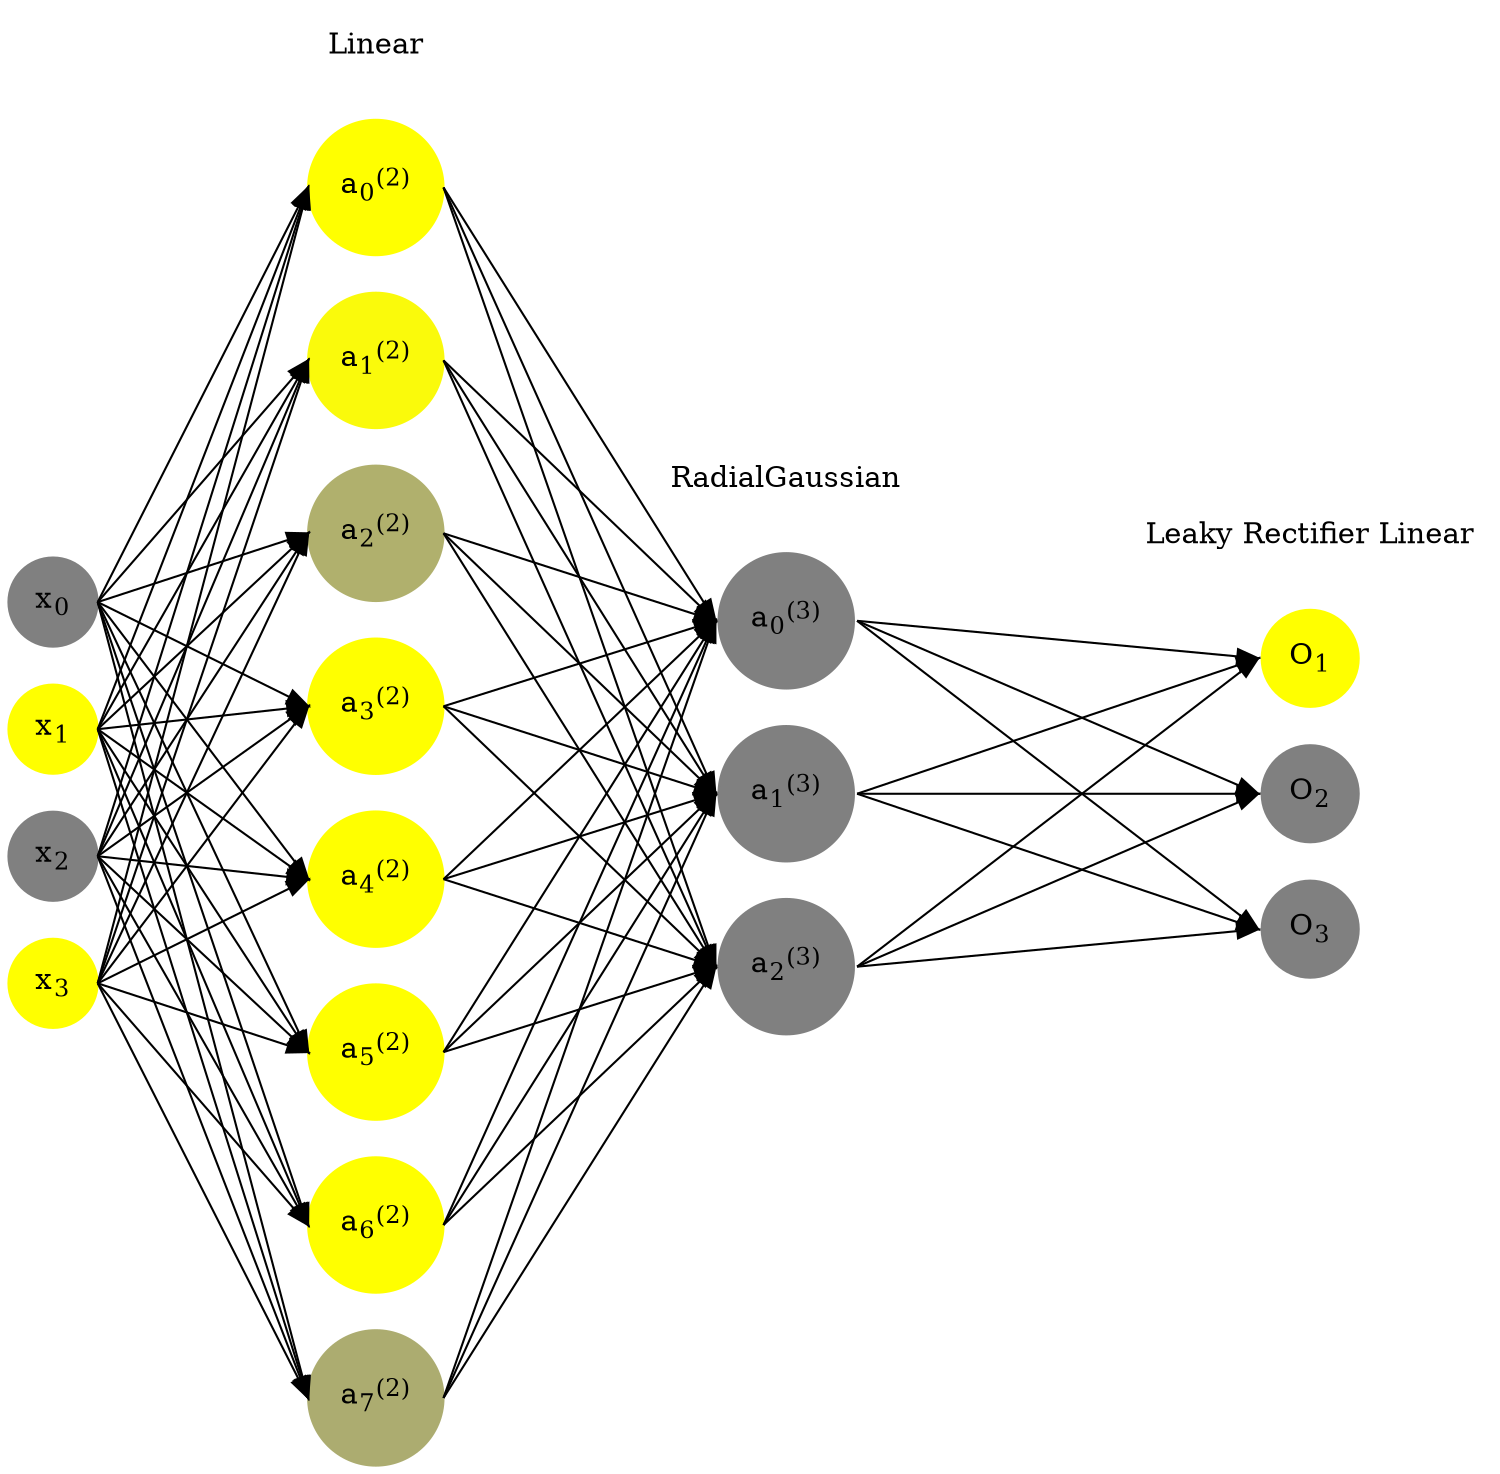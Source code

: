 digraph G {
	rankdir = LR;
	splines=false;
	edge[style=invis];
	ranksep= 1.4;
	{
	node [shape=circle, color="0.1667, 0.0, 0.5", style=filled, fillcolor="0.1667, 0.0, 0.5"];
	x0 [label=<x<sub>0</sub>>];
	}
	{
	node [shape=circle, color="0.1667, 1.0, 1.0", style=filled, fillcolor="0.1667, 1.0, 1.0"];
	x1 [label=<x<sub>1</sub>>];
	}
	{
	node [shape=circle, color="0.1667, 0.0, 0.5", style=filled, fillcolor="0.1667, 0.0, 0.5"];
	x2 [label=<x<sub>2</sub>>];
	}
	{
	node [shape=circle, color="0.1667, 1.0, 1.0", style=filled, fillcolor="0.1667, 1.0, 1.0"];
	x3 [label=<x<sub>3</sub>>];
	}
	{
	node [shape=circle, color="0.1667, 1.513513, 1.256756", style=filled, fillcolor="0.1667, 1.513513, 1.256756"];
	a02 [label=<a<sub>0</sub><sup>(2)</sup>>];
	}
	{
	node [shape=circle, color="0.1667, 0.953589, 0.976794", style=filled, fillcolor="0.1667, 0.953589, 0.976794"];
	a12 [label=<a<sub>1</sub><sup>(2)</sup>>];
	}
	{
	node [shape=circle, color="0.1667, 0.377128, 0.688564", style=filled, fillcolor="0.1667, 0.377128, 0.688564"];
	a22 [label=<a<sub>2</sub><sup>(2)</sup>>];
	}
	{
	node [shape=circle, color="0.1667, 2.915113, 1.957557", style=filled, fillcolor="0.1667, 2.915113, 1.957557"];
	a32 [label=<a<sub>3</sub><sup>(2)</sup>>];
	}
	{
	node [shape=circle, color="0.1667, 1.084747, 1.042373", style=filled, fillcolor="0.1667, 1.084747, 1.042373"];
	a42 [label=<a<sub>4</sub><sup>(2)</sup>>];
	}
	{
	node [shape=circle, color="0.1667, 1.992018, 1.496009", style=filled, fillcolor="0.1667, 1.992018, 1.496009"];
	a52 [label=<a<sub>5</sub><sup>(2)</sup>>];
	}
	{
	node [shape=circle, color="0.1667, 3.037782, 2.018891", style=filled, fillcolor="0.1667, 3.037782, 2.018891"];
	a62 [label=<a<sub>6</sub><sup>(2)</sup>>];
	}
	{
	node [shape=circle, color="0.1667, 0.350062, 0.675031", style=filled, fillcolor="0.1667, 0.350062, 0.675031"];
	a72 [label=<a<sub>7</sub><sup>(2)</sup>>];
	}
	{
	node [shape=circle, color="0.1667, 0.000000, 0.500000", style=filled, fillcolor="0.1667, 0.000000, 0.500000"];
	a03 [label=<a<sub>0</sub><sup>(3)</sup>>];
	}
	{
	node [shape=circle, color="0.1667, 0.000000, 0.500000", style=filled, fillcolor="0.1667, 0.000000, 0.500000"];
	a13 [label=<a<sub>1</sub><sup>(3)</sup>>];
	}
	{
	node [shape=circle, color="0.1667, 0.000000, 0.500000", style=filled, fillcolor="0.1667, 0.000000, 0.500000"];
	a23 [label=<a<sub>2</sub><sup>(3)</sup>>];
	}
	{
	node [shape=circle, color="0.1667, 1.0, 1.0", style=filled, fillcolor="0.1667, 1.0, 1.0"];
	O1 [label=<O<sub>1</sub>>];
	}
	{
	node [shape=circle, color="0.1667, 0.0, 0.5", style=filled, fillcolor="0.1667, 0.0, 0.5"];
	O2 [label=<O<sub>2</sub>>];
	}
	{
	node [shape=circle, color="0.1667, 0.0, 0.5", style=filled, fillcolor="0.1667, 0.0, 0.5"];
	O3 [label=<O<sub>3</sub>>];
	}
	{
	rank=same;
	x0->x1->x2->x3;
	}
	{
	rank=same;
	a02->a12->a22->a32->a42->a52->a62->a72;
	}
	{
	rank=same;
	a03->a13->a23;
	}
	{
	rank=same;
	O1->O2->O3;
	}
	l1 [shape=plaintext,label="Linear"];
	l1->a02;
	{rank=same; l1;a02};
	l2 [shape=plaintext,label="RadialGaussian"];
	l2->a03;
	{rank=same; l2;a03};
	l3 [shape=plaintext,label="Leaky Rectifier Linear"];
	l3->O1;
	{rank=same; l3;O1};
edge[style=solid, tailport=e, headport=w];
	{x0;x1;x2;x3} -> {a02;a12;a22;a32;a42;a52;a62;a72};
	{a02;a12;a22;a32;a42;a52;a62;a72} -> {a03;a13;a23};
	{a03;a13;a23} -> {O1,O2,O3};
}
